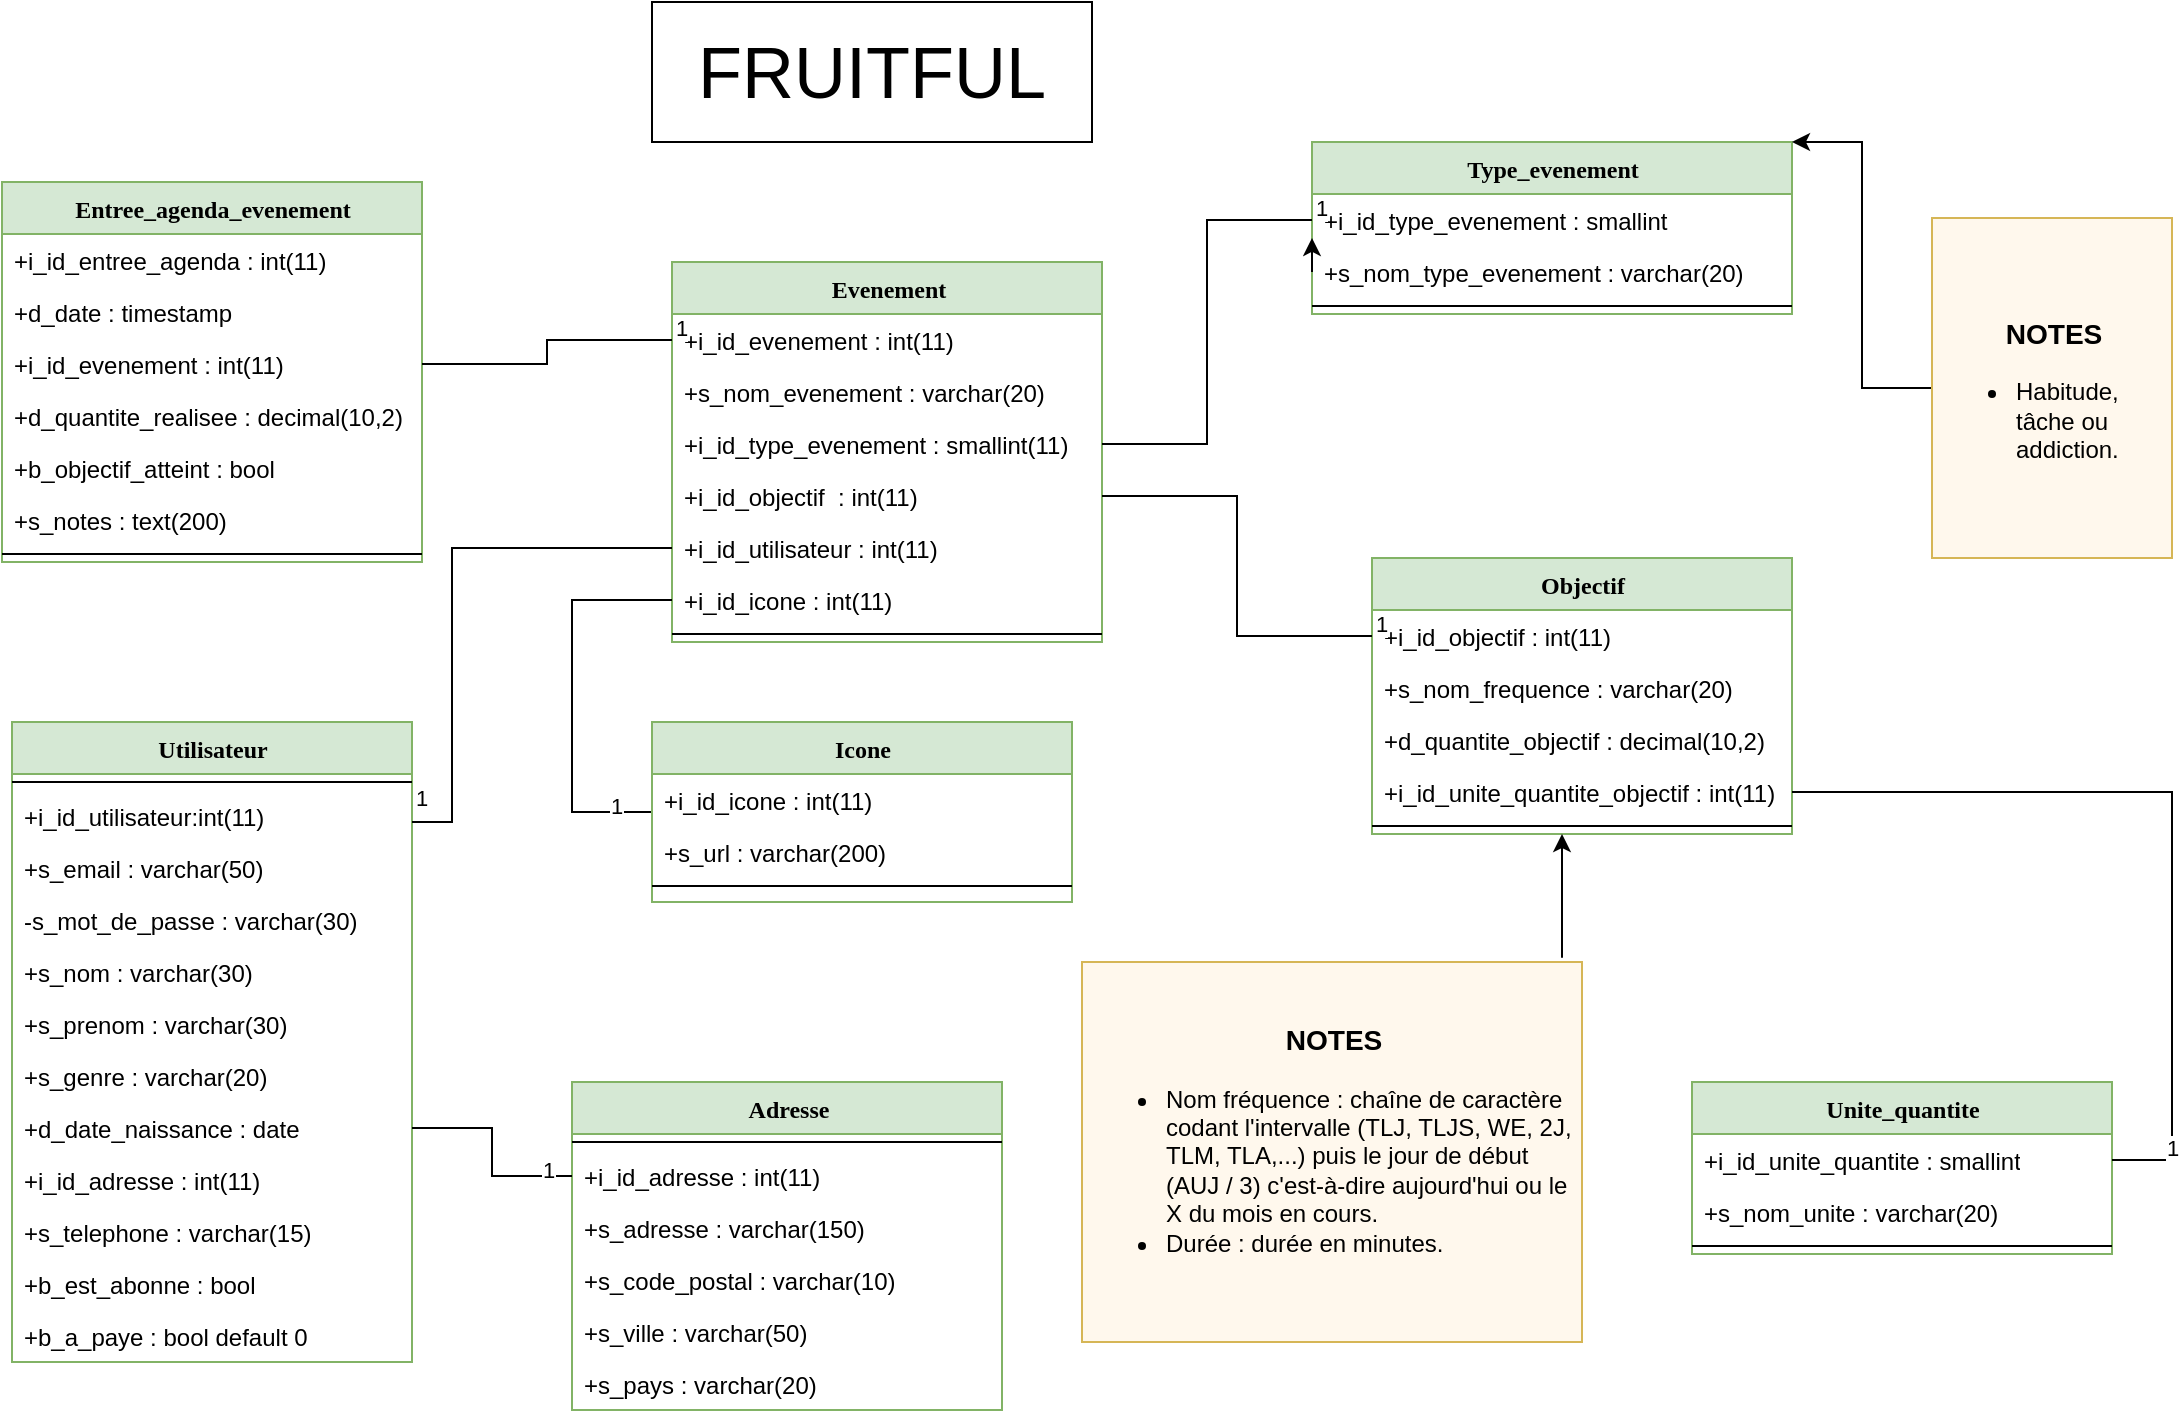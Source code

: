<mxfile version="24.0.4" type="device">
  <diagram name="Page-1" id="9f46799a-70d6-7492-0946-bef42562c5a5">
    <mxGraphModel dx="1114" dy="1662" grid="1" gridSize="10" guides="1" tooltips="1" connect="1" arrows="1" fold="1" page="1" pageScale="1" pageWidth="1169" pageHeight="827" background="none" math="0" shadow="0">
      <root>
        <mxCell id="0" />
        <mxCell id="1" parent="0" />
        <mxCell id="78961159f06e98e8-17" value="Utilisateur" style="swimlane;html=1;fontStyle=1;align=center;verticalAlign=top;childLayout=stackLayout;horizontal=1;startSize=26;horizontalStack=0;resizeParent=1;resizeLast=0;collapsible=1;marginBottom=0;swimlaneFillColor=#ffffff;rounded=0;shadow=0;comic=0;labelBackgroundColor=none;strokeWidth=1;fillColor=#d5e8d4;fontFamily=Verdana;fontSize=12;strokeColor=#82b366;" parent="1" vertex="1">
          <mxGeometry x="60" y="-420" width="200" height="320" as="geometry" />
        </mxCell>
        <mxCell id="78961159f06e98e8-19" value="" style="line;html=1;strokeWidth=1;fillColor=none;align=left;verticalAlign=middle;spacingTop=-1;spacingLeft=3;spacingRight=3;rotatable=0;labelPosition=right;points=[];portConstraint=eastwest;" parent="78961159f06e98e8-17" vertex="1">
          <mxGeometry y="26" width="200" height="8" as="geometry" />
        </mxCell>
        <mxCell id="78961159f06e98e8-21" value="+i_id_utilisateur:int(11)&lt;div&gt;&lt;br&gt;&lt;/div&gt;" style="text;html=1;strokeColor=none;fillColor=none;align=left;verticalAlign=top;spacingLeft=4;spacingRight=4;whiteSpace=wrap;overflow=hidden;rotatable=0;points=[[0,0.5],[1,0.5]];portConstraint=eastwest;" parent="78961159f06e98e8-17" vertex="1">
          <mxGeometry y="34" width="200" height="26" as="geometry" />
        </mxCell>
        <mxCell id="proPuomuaWpZtXoINsXv-57" value="+s_email : varchar(50)" style="text;html=1;strokeColor=none;fillColor=none;align=left;verticalAlign=top;spacingLeft=4;spacingRight=4;whiteSpace=wrap;overflow=hidden;rotatable=0;points=[[0,0.5],[1,0.5]];portConstraint=eastwest;" parent="78961159f06e98e8-17" vertex="1">
          <mxGeometry y="60" width="200" height="26" as="geometry" />
        </mxCell>
        <mxCell id="proPuomuaWpZtXoINsXv-39" value="-s_mot_de_passe : varchar(30)" style="text;html=1;strokeColor=none;fillColor=none;align=left;verticalAlign=top;spacingLeft=4;spacingRight=4;whiteSpace=wrap;overflow=hidden;rotatable=0;points=[[0,0.5],[1,0.5]];portConstraint=eastwest;" parent="78961159f06e98e8-17" vertex="1">
          <mxGeometry y="86" width="200" height="26" as="geometry" />
        </mxCell>
        <mxCell id="78961159f06e98e8-23" value="+s_nom : varchar(30)" style="text;html=1;strokeColor=none;fillColor=none;align=left;verticalAlign=top;spacingLeft=4;spacingRight=4;whiteSpace=wrap;overflow=hidden;rotatable=0;points=[[0,0.5],[1,0.5]];portConstraint=eastwest;" parent="78961159f06e98e8-17" vertex="1">
          <mxGeometry y="112" width="200" height="26" as="geometry" />
        </mxCell>
        <mxCell id="RimpmaeOLuGSsFf01hWH-33" value="+s_pre&lt;span style=&quot;background-color: initial;&quot;&gt;nom : varchar(30)&lt;/span&gt;" style="text;html=1;strokeColor=none;fillColor=none;align=left;verticalAlign=top;spacingLeft=4;spacingRight=4;whiteSpace=wrap;overflow=hidden;rotatable=0;points=[[0,0.5],[1,0.5]];portConstraint=eastwest;" parent="78961159f06e98e8-17" vertex="1">
          <mxGeometry y="138" width="200" height="26" as="geometry" />
        </mxCell>
        <mxCell id="proPuomuaWpZtXoINsXv-58" value="+s_genre : varchar(20)" style="text;html=1;strokeColor=none;fillColor=none;align=left;verticalAlign=top;spacingLeft=4;spacingRight=4;whiteSpace=wrap;overflow=hidden;rotatable=0;points=[[0,0.5],[1,0.5]];portConstraint=eastwest;" parent="78961159f06e98e8-17" vertex="1">
          <mxGeometry y="164" width="200" height="26" as="geometry" />
        </mxCell>
        <mxCell id="RimpmaeOLuGSsFf01hWH-34" value="+d_date_naissance : date" style="text;html=1;strokeColor=none;fillColor=none;align=left;verticalAlign=top;spacingLeft=4;spacingRight=4;whiteSpace=wrap;overflow=hidden;rotatable=0;points=[[0,0.5],[1,0.5]];portConstraint=eastwest;" parent="78961159f06e98e8-17" vertex="1">
          <mxGeometry y="190" width="200" height="26" as="geometry" />
        </mxCell>
        <mxCell id="FAkRMq4oiA0O8ffsJWuq-9" value="+i_id_adresse : int(11)" style="text;html=1;strokeColor=none;fillColor=none;align=left;verticalAlign=top;spacingLeft=4;spacingRight=4;whiteSpace=wrap;overflow=hidden;rotatable=0;points=[[0,0.5],[1,0.5]];portConstraint=eastwest;" parent="78961159f06e98e8-17" vertex="1">
          <mxGeometry y="216" width="200" height="26" as="geometry" />
        </mxCell>
        <mxCell id="proPuomuaWpZtXoINsXv-56" value="+s_telephone : varchar(15)" style="text;html=1;strokeColor=none;fillColor=none;align=left;verticalAlign=top;spacingLeft=4;spacingRight=4;whiteSpace=wrap;overflow=hidden;rotatable=0;points=[[0,0.5],[1,0.5]];portConstraint=eastwest;" parent="78961159f06e98e8-17" vertex="1">
          <mxGeometry y="242" width="200" height="26" as="geometry" />
        </mxCell>
        <mxCell id="proPuomuaWpZtXoINsXv-59" value="+b_est_abonne : bool" style="text;html=1;strokeColor=none;fillColor=none;align=left;verticalAlign=top;spacingLeft=4;spacingRight=4;whiteSpace=wrap;overflow=hidden;rotatable=0;points=[[0,0.5],[1,0.5]];portConstraint=eastwest;" parent="78961159f06e98e8-17" vertex="1">
          <mxGeometry y="268" width="200" height="26" as="geometry" />
        </mxCell>
        <mxCell id="vorbJh3pLXgPlZletha0-1" value="+b_a_paye : bool default 0" style="text;html=1;strokeColor=none;fillColor=none;align=left;verticalAlign=top;spacingLeft=4;spacingRight=4;whiteSpace=wrap;overflow=hidden;rotatable=0;points=[[0,0.5],[1,0.5]];portConstraint=eastwest;" vertex="1" parent="78961159f06e98e8-17">
          <mxGeometry y="294" width="200" height="26" as="geometry" />
        </mxCell>
        <mxCell id="78961159f06e98e8-43" value="Type_evenement" style="swimlane;html=1;fontStyle=1;align=center;verticalAlign=top;childLayout=stackLayout;horizontal=1;startSize=26;horizontalStack=0;resizeParent=1;resizeLast=0;collapsible=1;marginBottom=0;swimlaneFillColor=#ffffff;rounded=0;shadow=0;comic=0;labelBackgroundColor=none;strokeWidth=1;fillColor=#d5e8d4;fontFamily=Verdana;fontSize=12;strokeColor=#82b366;" parent="1" vertex="1">
          <mxGeometry x="710" y="-710" width="240" height="86" as="geometry" />
        </mxCell>
        <mxCell id="78961159f06e98e8-44" value="+i_id_type_evenement : smallint" style="text;html=1;strokeColor=none;fillColor=none;align=left;verticalAlign=top;spacingLeft=4;spacingRight=4;whiteSpace=wrap;overflow=hidden;rotatable=0;points=[[0,0.5],[1,0.5]];portConstraint=eastwest;" parent="78961159f06e98e8-43" vertex="1">
          <mxGeometry y="26" width="240" height="26" as="geometry" />
        </mxCell>
        <mxCell id="78961159f06e98e8-45" value="+s_nom_type_evenement : varchar(20)" style="text;html=1;strokeColor=none;fillColor=none;align=left;verticalAlign=top;spacingLeft=4;spacingRight=4;whiteSpace=wrap;overflow=hidden;rotatable=0;points=[[0,0.5],[1,0.5]];portConstraint=eastwest;" parent="78961159f06e98e8-43" vertex="1">
          <mxGeometry y="52" width="240" height="26" as="geometry" />
        </mxCell>
        <mxCell id="78961159f06e98e8-51" value="" style="line;html=1;strokeWidth=1;fillColor=none;align=left;verticalAlign=middle;spacingTop=-1;spacingLeft=3;spacingRight=3;rotatable=0;labelPosition=right;points=[];portConstraint=eastwest;" parent="78961159f06e98e8-43" vertex="1">
          <mxGeometry y="78" width="240" height="8" as="geometry" />
        </mxCell>
        <mxCell id="RimpmaeOLuGSsFf01hWH-17" style="edgeStyle=orthogonalEdgeStyle;rounded=0;orthogonalLoop=1;jettySize=auto;html=1;exitX=0;exitY=0.5;exitDx=0;exitDy=0;entryX=0;entryY=-0.154;entryDx=0;entryDy=0;entryPerimeter=0;" parent="78961159f06e98e8-43" source="78961159f06e98e8-45" target="78961159f06e98e8-45" edge="1">
          <mxGeometry relative="1" as="geometry" />
        </mxCell>
        <mxCell id="78961159f06e98e8-82" value="Objectif" style="swimlane;html=1;fontStyle=1;align=center;verticalAlign=top;childLayout=stackLayout;horizontal=1;startSize=26;horizontalStack=0;resizeParent=1;resizeLast=0;collapsible=1;marginBottom=0;swimlaneFillColor=#ffffff;rounded=0;shadow=0;comic=0;labelBackgroundColor=none;strokeWidth=1;fillColor=#d5e8d4;fontFamily=Verdana;fontSize=12;strokeColor=#82b366;" parent="1" vertex="1">
          <mxGeometry x="740" y="-502" width="210" height="138" as="geometry" />
        </mxCell>
        <mxCell id="RimpmaeOLuGSsFf01hWH-15" value="+i_id_objectif : int(11)" style="text;html=1;strokeColor=none;fillColor=none;align=left;verticalAlign=top;spacingLeft=4;spacingRight=4;whiteSpace=wrap;overflow=hidden;rotatable=0;points=[[0,0.5],[1,0.5]];portConstraint=eastwest;" parent="78961159f06e98e8-82" vertex="1">
          <mxGeometry y="26" width="210" height="26" as="geometry" />
        </mxCell>
        <mxCell id="78961159f06e98e8-83" value="+s_nom_frequence : varchar(20)" style="text;html=1;strokeColor=none;fillColor=none;align=left;verticalAlign=top;spacingLeft=4;spacingRight=4;whiteSpace=wrap;overflow=hidden;rotatable=0;points=[[0,0.5],[1,0.5]];portConstraint=eastwest;" parent="78961159f06e98e8-82" vertex="1">
          <mxGeometry y="52" width="210" height="26" as="geometry" />
        </mxCell>
        <mxCell id="78961159f06e98e8-84" value="+d_quantite_objectif : decimal(10,2)" style="text;html=1;strokeColor=none;fillColor=none;align=left;verticalAlign=top;spacingLeft=4;spacingRight=4;whiteSpace=wrap;overflow=hidden;rotatable=0;points=[[0,0.5],[1,0.5]];portConstraint=eastwest;" parent="78961159f06e98e8-82" vertex="1">
          <mxGeometry y="78" width="210" height="26" as="geometry" />
        </mxCell>
        <mxCell id="ynVvJ8G1KkkCJliASK6e-1" value="+i_id_unite_quantite_objectif : int(11)" style="text;html=1;strokeColor=none;fillColor=none;align=left;verticalAlign=top;spacingLeft=4;spacingRight=4;whiteSpace=wrap;overflow=hidden;rotatable=0;points=[[0,0.5],[1,0.5]];portConstraint=eastwest;" parent="78961159f06e98e8-82" vertex="1">
          <mxGeometry y="104" width="210" height="26" as="geometry" />
        </mxCell>
        <mxCell id="78961159f06e98e8-90" value="" style="line;html=1;strokeWidth=1;fillColor=none;align=left;verticalAlign=middle;spacingTop=-1;spacingLeft=3;spacingRight=3;rotatable=0;labelPosition=right;points=[];portConstraint=eastwest;" parent="78961159f06e98e8-82" vertex="1">
          <mxGeometry y="130" width="210" height="8" as="geometry" />
        </mxCell>
        <mxCell id="RimpmaeOLuGSsFf01hWH-20" value="Entree_agenda_evenement" style="swimlane;html=1;fontStyle=1;align=center;verticalAlign=top;childLayout=stackLayout;horizontal=1;startSize=26;horizontalStack=0;resizeParent=1;resizeLast=0;collapsible=1;marginBottom=0;swimlaneFillColor=#ffffff;rounded=0;shadow=0;comic=0;labelBackgroundColor=none;strokeWidth=1;fillColor=#d5e8d4;fontFamily=Verdana;fontSize=12;strokeColor=#82b366;" parent="1" vertex="1">
          <mxGeometry x="55" y="-690" width="210" height="190" as="geometry" />
        </mxCell>
        <mxCell id="ynVvJ8G1KkkCJliASK6e-11" value="+i_id_entree_agenda : int(11)" style="text;html=1;strokeColor=none;fillColor=none;align=left;verticalAlign=top;spacingLeft=4;spacingRight=4;whiteSpace=wrap;overflow=hidden;rotatable=0;points=[[0,0.5],[1,0.5]];portConstraint=eastwest;" parent="RimpmaeOLuGSsFf01hWH-20" vertex="1">
          <mxGeometry y="26" width="210" height="26" as="geometry" />
        </mxCell>
        <mxCell id="RimpmaeOLuGSsFf01hWH-22" value="+d_date : timestamp" style="text;html=1;strokeColor=none;fillColor=none;align=left;verticalAlign=top;spacingLeft=4;spacingRight=4;whiteSpace=wrap;overflow=hidden;rotatable=0;points=[[0,0.5],[1,0.5]];portConstraint=eastwest;" parent="RimpmaeOLuGSsFf01hWH-20" vertex="1">
          <mxGeometry y="52" width="210" height="26" as="geometry" />
        </mxCell>
        <mxCell id="RimpmaeOLuGSsFf01hWH-49" value="+i_id_evenement : int(11)&lt;div&gt;&lt;br&gt;&lt;/div&gt;" style="text;html=1;strokeColor=none;fillColor=none;align=left;verticalAlign=top;spacingLeft=4;spacingRight=4;whiteSpace=wrap;overflow=hidden;rotatable=0;points=[[0,0.5],[1,0.5]];portConstraint=eastwest;" parent="RimpmaeOLuGSsFf01hWH-20" vertex="1">
          <mxGeometry y="78" width="210" height="26" as="geometry" />
        </mxCell>
        <mxCell id="proPuomuaWpZtXoINsXv-22" value="+d_quantite_realisee : decimal(10,2)" style="text;html=1;strokeColor=none;fillColor=none;align=left;verticalAlign=top;spacingLeft=4;spacingRight=4;whiteSpace=wrap;overflow=hidden;rotatable=0;points=[[0,0.5],[1,0.5]];portConstraint=eastwest;" parent="RimpmaeOLuGSsFf01hWH-20" vertex="1">
          <mxGeometry y="104" width="210" height="26" as="geometry" />
        </mxCell>
        <mxCell id="RimpmaeOLuGSsFf01hWH-24" value="+b_objectif_atteint : bool" style="text;html=1;strokeColor=none;fillColor=none;align=left;verticalAlign=top;spacingLeft=4;spacingRight=4;whiteSpace=wrap;overflow=hidden;rotatable=0;points=[[0,0.5],[1,0.5]];portConstraint=eastwest;" parent="RimpmaeOLuGSsFf01hWH-20" vertex="1">
          <mxGeometry y="130" width="210" height="26" as="geometry" />
        </mxCell>
        <mxCell id="RimpmaeOLuGSsFf01hWH-25" value="+s_notes : text(200)" style="text;html=1;strokeColor=none;fillColor=none;align=left;verticalAlign=top;spacingLeft=4;spacingRight=4;whiteSpace=wrap;overflow=hidden;rotatable=0;points=[[0,0.5],[1,0.5]];portConstraint=eastwest;" parent="RimpmaeOLuGSsFf01hWH-20" vertex="1">
          <mxGeometry y="156" width="210" height="26" as="geometry" />
        </mxCell>
        <mxCell id="RimpmaeOLuGSsFf01hWH-26" value="" style="line;html=1;strokeWidth=1;fillColor=none;align=left;verticalAlign=middle;spacingTop=-1;spacingLeft=3;spacingRight=3;rotatable=0;labelPosition=right;points=[];portConstraint=eastwest;" parent="RimpmaeOLuGSsFf01hWH-20" vertex="1">
          <mxGeometry y="182" width="210" height="8" as="geometry" />
        </mxCell>
        <mxCell id="proPuomuaWpZtXoINsXv-62" style="edgeStyle=elbowEdgeStyle;rounded=0;orthogonalLoop=1;jettySize=auto;html=1;exitX=0.88;exitY=-0.011;exitDx=0;exitDy=0;exitPerimeter=0;" parent="1" target="78961159f06e98e8-82" edge="1">
          <mxGeometry relative="1" as="geometry">
            <mxPoint x="1010.02" y="-506.032" as="targetPoint" />
            <mxPoint x="835" y="-302.09" as="sourcePoint" />
          </mxGeometry>
        </mxCell>
        <mxCell id="RimpmaeOLuGSsFf01hWH-37" value="&lt;h3 style=&quot;text-align: center;&quot;&gt;NOTES&lt;/h3&gt;&lt;div&gt;&lt;ul&gt;&lt;li&gt;Nom fréquence : chaîne de caractère codant l&#39;intervalle (TLJ, TLJS, WE, 2J, TLM, TLA,...) puis le jour de début (AUJ / 3) c&#39;est-à-dire aujourd&#39;hui ou le X du mois en cours.&lt;/li&gt;&lt;li&gt;Durée : durée en minutes.&lt;/li&gt;&lt;/ul&gt;&lt;div&gt;&lt;br&gt;&lt;/div&gt;&lt;/div&gt;" style="text;html=1;align=left;verticalAlign=middle;whiteSpace=wrap;rounded=0;strokeColor=#d6b656;fillColor=#FFF8ED;" parent="1" vertex="1">
          <mxGeometry x="595" y="-300" width="250" height="190" as="geometry" />
        </mxCell>
        <mxCell id="proPuomuaWpZtXoINsXv-15" value="Evenement" style="swimlane;html=1;fontStyle=1;align=center;verticalAlign=top;childLayout=stackLayout;horizontal=1;startSize=26;horizontalStack=0;resizeParent=1;resizeLast=0;collapsible=1;marginBottom=0;swimlaneFillColor=#ffffff;rounded=0;shadow=0;comic=0;labelBackgroundColor=none;strokeWidth=1;fillColor=#d5e8d4;fontFamily=Verdana;fontSize=12;strokeColor=#82b366;" parent="1" vertex="1">
          <mxGeometry x="390" y="-650" width="215" height="190" as="geometry" />
        </mxCell>
        <mxCell id="proPuomuaWpZtXoINsXv-16" value="+i_id_evenement : int(11)" style="text;html=1;strokeColor=none;fillColor=none;align=left;verticalAlign=top;spacingLeft=4;spacingRight=4;whiteSpace=wrap;overflow=hidden;rotatable=0;points=[[0,0.5],[1,0.5]];portConstraint=eastwest;" parent="proPuomuaWpZtXoINsXv-15" vertex="1">
          <mxGeometry y="26" width="215" height="26" as="geometry" />
        </mxCell>
        <mxCell id="proPuomuaWpZtXoINsXv-30" value="+s_nom_evenement : varchar(20)" style="text;html=1;strokeColor=none;fillColor=none;align=left;verticalAlign=top;spacingLeft=4;spacingRight=4;whiteSpace=wrap;overflow=hidden;rotatable=0;points=[[0,0.5],[1,0.5]];portConstraint=eastwest;" parent="proPuomuaWpZtXoINsXv-15" vertex="1">
          <mxGeometry y="52" width="215" height="26" as="geometry" />
        </mxCell>
        <mxCell id="proPuomuaWpZtXoINsXv-17" value="+i_id_type_evenement : smallint(11)" style="text;html=1;strokeColor=none;fillColor=none;align=left;verticalAlign=top;spacingLeft=4;spacingRight=4;whiteSpace=wrap;overflow=hidden;rotatable=0;points=[[0,0.5],[1,0.5]];portConstraint=eastwest;" parent="proPuomuaWpZtXoINsXv-15" vertex="1">
          <mxGeometry y="78" width="215" height="26" as="geometry" />
        </mxCell>
        <mxCell id="proPuomuaWpZtXoINsXv-34" value="+i_id_objectif&amp;nbsp; : int(11)" style="text;html=1;strokeColor=none;fillColor=none;align=left;verticalAlign=top;spacingLeft=4;spacingRight=4;whiteSpace=wrap;overflow=hidden;rotatable=0;points=[[0,0.5],[1,0.5]];portConstraint=eastwest;" parent="proPuomuaWpZtXoINsXv-15" vertex="1">
          <mxGeometry y="104" width="215" height="26" as="geometry" />
        </mxCell>
        <mxCell id="proPuomuaWpZtXoINsXv-38" value="+i_id_utilisateur : int(11)" style="text;html=1;strokeColor=none;fillColor=none;align=left;verticalAlign=top;spacingLeft=4;spacingRight=4;whiteSpace=wrap;overflow=hidden;rotatable=0;points=[[0,0.5],[1,0.5]];portConstraint=eastwest;" parent="proPuomuaWpZtXoINsXv-15" vertex="1">
          <mxGeometry y="130" width="215" height="26" as="geometry" />
        </mxCell>
        <mxCell id="ynVvJ8G1KkkCJliASK6e-12" value="+i_id_icone : int(11)" style="text;html=1;strokeColor=none;fillColor=none;align=left;verticalAlign=top;spacingLeft=4;spacingRight=4;whiteSpace=wrap;overflow=hidden;rotatable=0;points=[[0,0.5],[1,0.5]];portConstraint=eastwest;" parent="proPuomuaWpZtXoINsXv-15" vertex="1">
          <mxGeometry y="156" width="215" height="26" as="geometry" />
        </mxCell>
        <mxCell id="proPuomuaWpZtXoINsXv-21" value="" style="line;html=1;strokeWidth=1;fillColor=none;align=left;verticalAlign=middle;spacingTop=-1;spacingLeft=3;spacingRight=3;rotatable=0;labelPosition=right;points=[];portConstraint=eastwest;" parent="proPuomuaWpZtXoINsXv-15" vertex="1">
          <mxGeometry y="182" width="215" height="8" as="geometry" />
        </mxCell>
        <mxCell id="proPuomuaWpZtXoINsXv-24" value="1" style="endArrow=none;html=1;endSize=12;startArrow=none;startSize=14;startFill=0;edgeStyle=elbowEdgeStyle;align=left;verticalAlign=bottom;rounded=0;endFill=0;" parent="1" source="RimpmaeOLuGSsFf01hWH-15" target="proPuomuaWpZtXoINsXv-34" edge="1">
          <mxGeometry x="-1" y="3" relative="1" as="geometry">
            <mxPoint x="950" y="-410" as="sourcePoint" />
            <mxPoint x="840" y="-269" as="targetPoint" />
          </mxGeometry>
        </mxCell>
        <mxCell id="proPuomuaWpZtXoINsXv-31" value="1" style="endArrow=none;html=1;endSize=12;startArrow=none;startSize=14;startFill=0;edgeStyle=elbowEdgeStyle;align=left;verticalAlign=bottom;rounded=0;endFill=0;entryX=1;entryY=0.5;entryDx=0;entryDy=0;" parent="1" source="78961159f06e98e8-44" target="proPuomuaWpZtXoINsXv-17" edge="1">
          <mxGeometry x="-1" y="3" relative="1" as="geometry">
            <mxPoint x="880" y="-650" as="sourcePoint" />
            <mxPoint x="770" y="-512" as="targetPoint" />
          </mxGeometry>
        </mxCell>
        <mxCell id="proPuomuaWpZtXoINsXv-14" value="1" style="endArrow=none;html=1;endSize=12;startArrow=none;startSize=14;startFill=0;edgeStyle=elbowEdgeStyle;align=left;verticalAlign=bottom;rounded=0;endFill=0;" parent="1" source="78961159f06e98e8-21" target="proPuomuaWpZtXoINsXv-38" edge="1">
          <mxGeometry x="-1" y="3" relative="1" as="geometry">
            <mxPoint x="210" y="-371" as="sourcePoint" />
            <mxPoint x="580" y="-570" as="targetPoint" />
            <Array as="points">
              <mxPoint x="280" y="-370" />
            </Array>
          </mxGeometry>
        </mxCell>
        <mxCell id="proPuomuaWpZtXoINsXv-33" value="1" style="endArrow=none;html=1;endSize=12;startArrow=none;startSize=14;startFill=0;edgeStyle=elbowEdgeStyle;align=left;verticalAlign=bottom;rounded=0;endFill=0;" parent="1" source="proPuomuaWpZtXoINsXv-16" target="RimpmaeOLuGSsFf01hWH-49" edge="1">
          <mxGeometry x="-1" y="3" relative="1" as="geometry">
            <mxPoint x="840" y="-630" as="sourcePoint" />
            <mxPoint x="840" y="-295" as="targetPoint" />
          </mxGeometry>
        </mxCell>
        <mxCell id="proPuomuaWpZtXoINsXv-61" style="edgeStyle=elbowEdgeStyle;rounded=0;orthogonalLoop=1;jettySize=auto;html=1;entryX=1;entryY=0;entryDx=0;entryDy=0;" parent="1" source="proPuomuaWpZtXoINsXv-60" target="78961159f06e98e8-43" edge="1">
          <mxGeometry relative="1" as="geometry" />
        </mxCell>
        <mxCell id="proPuomuaWpZtXoINsXv-60" value="&lt;h3 style=&quot;text-align: center;&quot;&gt;NOTES&lt;/h3&gt;&lt;div&gt;&lt;ul&gt;&lt;li&gt;Habitude, tâche ou addiction.&lt;/li&gt;&lt;/ul&gt;&lt;/div&gt;" style="text;html=1;align=left;verticalAlign=middle;whiteSpace=wrap;rounded=0;strokeColor=#d6b656;fillColor=#FFF8ED;" parent="1" vertex="1">
          <mxGeometry x="1020" y="-672" width="120" height="170" as="geometry" />
        </mxCell>
        <mxCell id="proPuomuaWpZtXoINsXv-63" value="&lt;font style=&quot;font-size: 36px;&quot;&gt;FRUITFUL&lt;/font&gt;" style="html=1;whiteSpace=wrap;" parent="1" vertex="1">
          <mxGeometry x="380" y="-780" width="220" height="70" as="geometry" />
        </mxCell>
        <mxCell id="ynVvJ8G1KkkCJliASK6e-2" value="Unite_quantite" style="swimlane;html=1;fontStyle=1;align=center;verticalAlign=top;childLayout=stackLayout;horizontal=1;startSize=26;horizontalStack=0;resizeParent=1;resizeLast=0;collapsible=1;marginBottom=0;swimlaneFillColor=#ffffff;rounded=0;shadow=0;comic=0;labelBackgroundColor=none;strokeWidth=1;fillColor=#d5e8d4;fontFamily=Verdana;fontSize=12;strokeColor=#82b366;" parent="1" vertex="1">
          <mxGeometry x="900" y="-240" width="210" height="86" as="geometry" />
        </mxCell>
        <mxCell id="ynVvJ8G1KkkCJliASK6e-8" value="+i_id_unite_quantite : smallint" style="text;html=1;strokeColor=none;fillColor=none;align=left;verticalAlign=top;spacingLeft=4;spacingRight=4;whiteSpace=wrap;overflow=hidden;rotatable=0;points=[[0,0.5],[1,0.5]];portConstraint=eastwest;" parent="ynVvJ8G1KkkCJliASK6e-2" vertex="1">
          <mxGeometry y="26" width="210" height="26" as="geometry" />
        </mxCell>
        <mxCell id="ynVvJ8G1KkkCJliASK6e-4" value="+s_nom_unite : varchar(20)" style="text;html=1;strokeColor=none;fillColor=none;align=left;verticalAlign=top;spacingLeft=4;spacingRight=4;whiteSpace=wrap;overflow=hidden;rotatable=0;points=[[0,0.5],[1,0.5]];portConstraint=eastwest;" parent="ynVvJ8G1KkkCJliASK6e-2" vertex="1">
          <mxGeometry y="52" width="210" height="26" as="geometry" />
        </mxCell>
        <mxCell id="ynVvJ8G1KkkCJliASK6e-7" value="" style="line;html=1;strokeWidth=1;fillColor=none;align=left;verticalAlign=middle;spacingTop=-1;spacingLeft=3;spacingRight=3;rotatable=0;labelPosition=right;points=[];portConstraint=eastwest;" parent="ynVvJ8G1KkkCJliASK6e-2" vertex="1">
          <mxGeometry y="78" width="210" height="8" as="geometry" />
        </mxCell>
        <mxCell id="ynVvJ8G1KkkCJliASK6e-9" style="edgeStyle=elbowEdgeStyle;rounded=0;orthogonalLoop=1;jettySize=auto;html=1;endArrow=none;endFill=0;" parent="1" source="ynVvJ8G1KkkCJliASK6e-8" target="ynVvJ8G1KkkCJliASK6e-1" edge="1">
          <mxGeometry relative="1" as="geometry">
            <Array as="points">
              <mxPoint x="1140" y="-290" />
            </Array>
          </mxGeometry>
        </mxCell>
        <mxCell id="ynVvJ8G1KkkCJliASK6e-10" value="1" style="edgeLabel;html=1;align=center;verticalAlign=middle;resizable=0;points=[];" parent="ynVvJ8G1KkkCJliASK6e-9" vertex="1" connectable="0">
          <mxGeometry x="-0.819" relative="1" as="geometry">
            <mxPoint as="offset" />
          </mxGeometry>
        </mxCell>
        <mxCell id="ynVvJ8G1KkkCJliASK6e-17" style="edgeStyle=elbowEdgeStyle;rounded=0;orthogonalLoop=1;jettySize=auto;html=1;endArrow=none;endFill=0;" parent="1" source="ynVvJ8G1KkkCJliASK6e-13" target="ynVvJ8G1KkkCJliASK6e-12" edge="1">
          <mxGeometry relative="1" as="geometry">
            <Array as="points">
              <mxPoint x="340" y="-430" />
            </Array>
          </mxGeometry>
        </mxCell>
        <mxCell id="ynVvJ8G1KkkCJliASK6e-18" value="1" style="edgeLabel;html=1;align=center;verticalAlign=middle;resizable=0;points=[];" parent="ynVvJ8G1KkkCJliASK6e-17" vertex="1" connectable="0">
          <mxGeometry x="-0.816" y="-3" relative="1" as="geometry">
            <mxPoint as="offset" />
          </mxGeometry>
        </mxCell>
        <mxCell id="ynVvJ8G1KkkCJliASK6e-13" value="Icone" style="swimlane;html=1;fontStyle=1;align=center;verticalAlign=top;childLayout=stackLayout;horizontal=1;startSize=26;horizontalStack=0;resizeParent=1;resizeLast=0;collapsible=1;marginBottom=0;swimlaneFillColor=#ffffff;rounded=0;shadow=0;comic=0;labelBackgroundColor=none;strokeWidth=1;fillColor=#d5e8d4;fontFamily=Verdana;fontSize=12;strokeColor=#82b366;" parent="1" vertex="1">
          <mxGeometry x="380" y="-420" width="210" height="90" as="geometry" />
        </mxCell>
        <mxCell id="ynVvJ8G1KkkCJliASK6e-14" value="+i_id_icone : int(11)" style="text;html=1;strokeColor=none;fillColor=none;align=left;verticalAlign=top;spacingLeft=4;spacingRight=4;whiteSpace=wrap;overflow=hidden;rotatable=0;points=[[0,0.5],[1,0.5]];portConstraint=eastwest;" parent="ynVvJ8G1KkkCJliASK6e-13" vertex="1">
          <mxGeometry y="26" width="210" height="26" as="geometry" />
        </mxCell>
        <mxCell id="ynVvJ8G1KkkCJliASK6e-15" value="+s_url : varchar(200)" style="text;html=1;strokeColor=none;fillColor=none;align=left;verticalAlign=top;spacingLeft=4;spacingRight=4;whiteSpace=wrap;overflow=hidden;rotatable=0;points=[[0,0.5],[1,0.5]];portConstraint=eastwest;" parent="ynVvJ8G1KkkCJliASK6e-13" vertex="1">
          <mxGeometry y="52" width="210" height="26" as="geometry" />
        </mxCell>
        <mxCell id="ynVvJ8G1KkkCJliASK6e-16" value="" style="line;html=1;strokeWidth=1;fillColor=none;align=left;verticalAlign=middle;spacingTop=-1;spacingLeft=3;spacingRight=3;rotatable=0;labelPosition=right;points=[];portConstraint=eastwest;" parent="ynVvJ8G1KkkCJliASK6e-13" vertex="1">
          <mxGeometry y="78" width="210" height="8" as="geometry" />
        </mxCell>
        <mxCell id="FAkRMq4oiA0O8ffsJWuq-1" value="Adresse" style="swimlane;html=1;fontStyle=1;align=center;verticalAlign=top;childLayout=stackLayout;horizontal=1;startSize=26;horizontalStack=0;resizeParent=1;resizeLast=0;collapsible=1;marginBottom=0;swimlaneFillColor=#ffffff;rounded=0;shadow=0;comic=0;labelBackgroundColor=none;strokeWidth=1;fillColor=#d5e8d4;fontFamily=Verdana;fontSize=12;strokeColor=#82b366;" parent="1" vertex="1">
          <mxGeometry x="340" y="-240" width="215" height="164" as="geometry" />
        </mxCell>
        <mxCell id="FAkRMq4oiA0O8ffsJWuq-8" value="" style="line;html=1;strokeWidth=1;fillColor=none;align=left;verticalAlign=middle;spacingTop=-1;spacingLeft=3;spacingRight=3;rotatable=0;labelPosition=right;points=[];portConstraint=eastwest;" parent="FAkRMq4oiA0O8ffsJWuq-1" vertex="1">
          <mxGeometry y="26" width="215" height="8" as="geometry" />
        </mxCell>
        <mxCell id="FAkRMq4oiA0O8ffsJWuq-2" value="+i_id_adresse : int(11)" style="text;html=1;strokeColor=none;fillColor=none;align=left;verticalAlign=top;spacingLeft=4;spacingRight=4;whiteSpace=wrap;overflow=hidden;rotatable=0;points=[[0,0.5],[1,0.5]];portConstraint=eastwest;" parent="FAkRMq4oiA0O8ffsJWuq-1" vertex="1">
          <mxGeometry y="34" width="215" height="26" as="geometry" />
        </mxCell>
        <mxCell id="78961159f06e98e8-25" value="+s_adresse : varchar(150)" style="text;html=1;strokeColor=none;fillColor=none;align=left;verticalAlign=top;spacingLeft=4;spacingRight=4;whiteSpace=wrap;overflow=hidden;rotatable=0;points=[[0,0.5],[1,0.5]];portConstraint=eastwest;" parent="FAkRMq4oiA0O8ffsJWuq-1" vertex="1">
          <mxGeometry y="60" width="215" height="26" as="geometry" />
        </mxCell>
        <mxCell id="78961159f06e98e8-26" value="+s_code_postal : varchar(10)" style="text;html=1;strokeColor=none;fillColor=none;align=left;verticalAlign=top;spacingLeft=4;spacingRight=4;whiteSpace=wrap;overflow=hidden;rotatable=0;points=[[0,0.5],[1,0.5]];portConstraint=eastwest;" parent="FAkRMq4oiA0O8ffsJWuq-1" vertex="1">
          <mxGeometry y="86" width="215" height="26" as="geometry" />
        </mxCell>
        <mxCell id="78961159f06e98e8-24" value="+s_ville : varchar(50)" style="text;html=1;strokeColor=none;fillColor=none;align=left;verticalAlign=top;spacingLeft=4;spacingRight=4;whiteSpace=wrap;overflow=hidden;rotatable=0;points=[[0,0.5],[1,0.5]];portConstraint=eastwest;" parent="FAkRMq4oiA0O8ffsJWuq-1" vertex="1">
          <mxGeometry y="112" width="215" height="26" as="geometry" />
        </mxCell>
        <mxCell id="RimpmaeOLuGSsFf01hWH-35" value="+s_pays : varchar(20)" style="text;html=1;strokeColor=none;fillColor=none;align=left;verticalAlign=top;spacingLeft=4;spacingRight=4;whiteSpace=wrap;overflow=hidden;rotatable=0;points=[[0,0.5],[1,0.5]];portConstraint=eastwest;" parent="FAkRMq4oiA0O8ffsJWuq-1" vertex="1">
          <mxGeometry y="138" width="215" height="26" as="geometry" />
        </mxCell>
        <mxCell id="FAkRMq4oiA0O8ffsJWuq-10" style="edgeStyle=orthogonalEdgeStyle;rounded=0;orthogonalLoop=1;jettySize=auto;html=1;endArrow=none;endFill=0;" parent="1" source="RimpmaeOLuGSsFf01hWH-34" target="FAkRMq4oiA0O8ffsJWuq-2" edge="1">
          <mxGeometry relative="1" as="geometry" />
        </mxCell>
        <mxCell id="FAkRMq4oiA0O8ffsJWuq-11" value="1" style="edgeLabel;html=1;align=center;verticalAlign=middle;resizable=0;points=[];" parent="FAkRMq4oiA0O8ffsJWuq-10" vertex="1" connectable="0">
          <mxGeometry x="0.755" y="3" relative="1" as="geometry">
            <mxPoint as="offset" />
          </mxGeometry>
        </mxCell>
      </root>
    </mxGraphModel>
  </diagram>
</mxfile>

